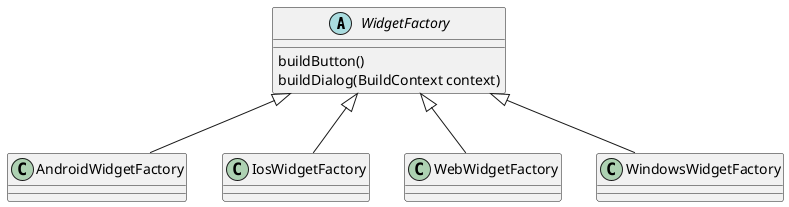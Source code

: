 @startuml
'https://plantuml.com/class-diagram

abstract class WidgetFactory {
buildButton()
buildDialog(BuildContext context)
}

class AndroidWidgetFactory
class IosWidgetFactory
class WebWidgetFactory
class WindowsWidgetFactory

WidgetFactory <|-- AndroidWidgetFactory
WidgetFactory <|-- IosWidgetFactory
WidgetFactory <|-- WebWidgetFactory
WidgetFactory <|-- WindowsWidgetFactory
@enduml